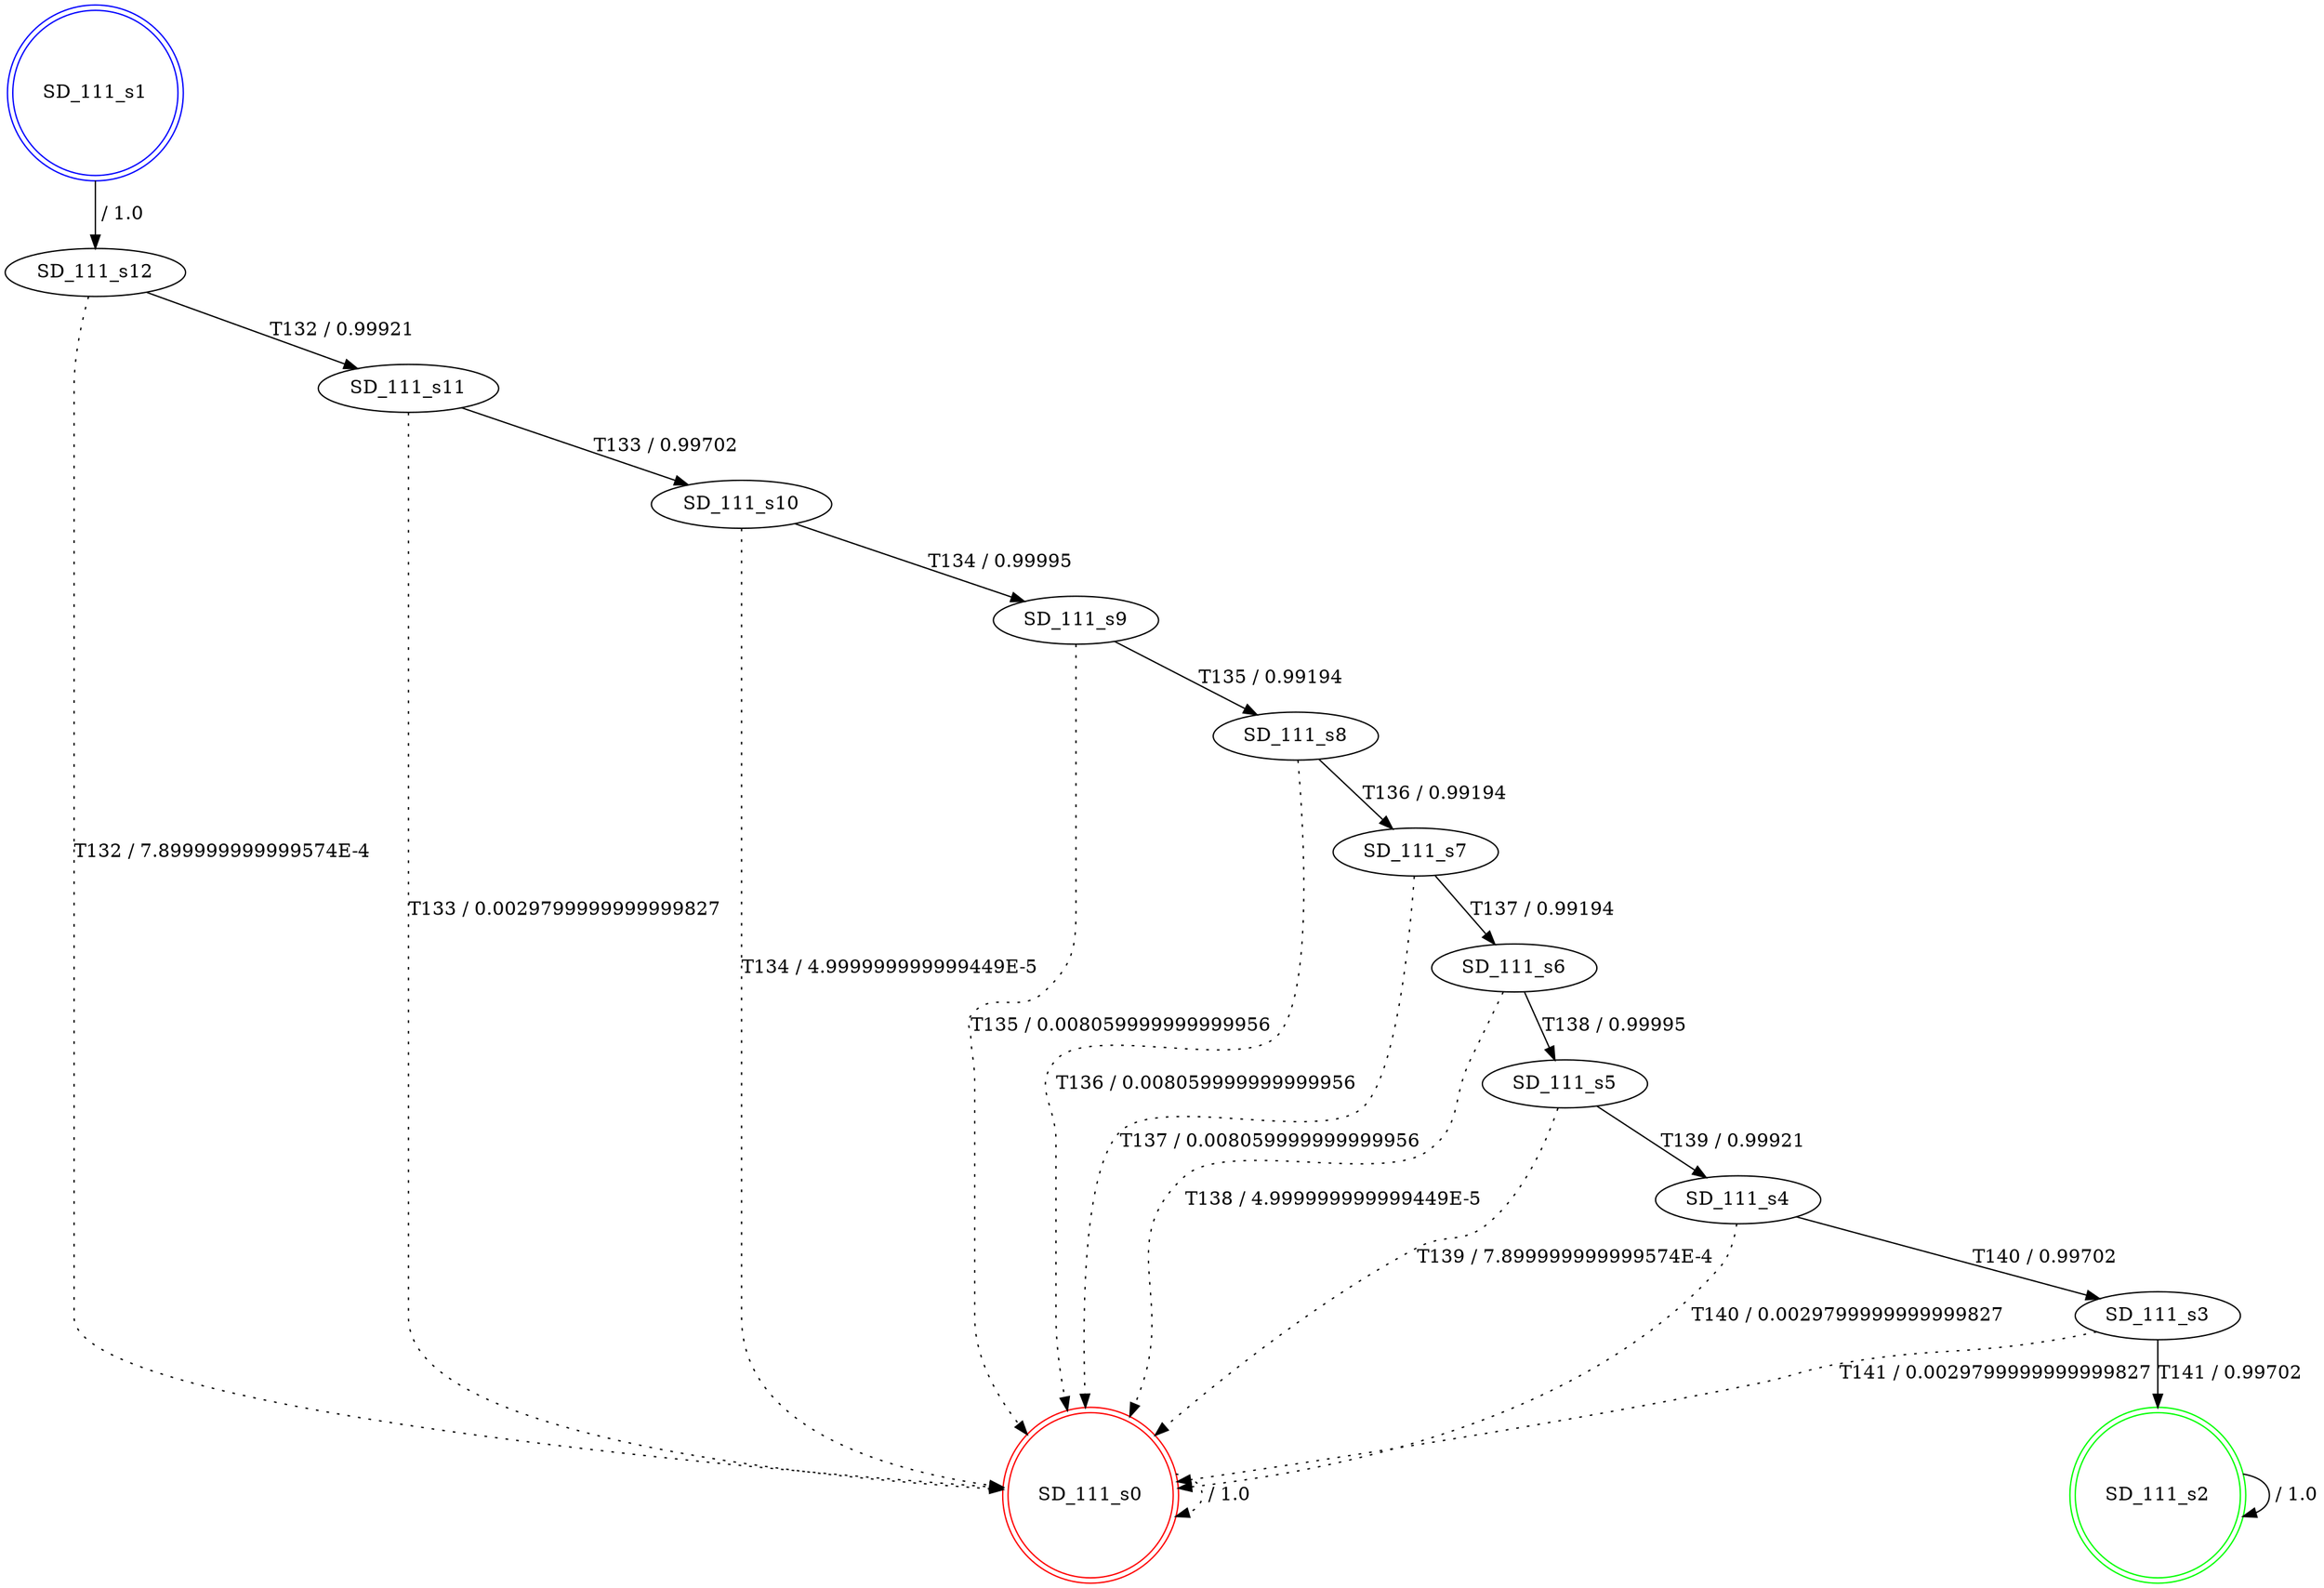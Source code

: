 digraph graphname {
SD_111_s0 [label="SD_111_s0",color=red,shape=doublecircle ];
SD_111_s1 [label="SD_111_s1",color=blue,shape=doublecircle ];
SD_111_s2 [label="SD_111_s2",color=green,shape=doublecircle ];
SD_111_s3 [label="SD_111_s3" ];
SD_111_s4 [label="SD_111_s4" ];
SD_111_s5 [label="SD_111_s5" ];
SD_111_s6 [label="SD_111_s6" ];
SD_111_s7 [label="SD_111_s7" ];
SD_111_s8 [label="SD_111_s8" ];
SD_111_s9 [label="SD_111_s9" ];
SD_111_s10 [label="SD_111_s10" ];
SD_111_s11 [label="SD_111_s11" ];
SD_111_s12 [label="SD_111_s12" ];
SD_111_s0 -> SD_111_s0 [label=" / 1.0", style=dotted];
SD_111_s1 -> SD_111_s12 [label=" / 1.0"];
SD_111_s2 -> SD_111_s2 [label=" / 1.0"];
SD_111_s3 -> SD_111_s2 [label="T141 / 0.99702"];
SD_111_s3 -> SD_111_s0 [label="T141 / 0.0029799999999999827", style=dotted];
SD_111_s4 -> SD_111_s3 [label="T140 / 0.99702"];
SD_111_s4 -> SD_111_s0 [label="T140 / 0.0029799999999999827", style=dotted];
SD_111_s5 -> SD_111_s4 [label="T139 / 0.99921"];
SD_111_s5 -> SD_111_s0 [label="T139 / 7.899999999999574E-4", style=dotted];
SD_111_s6 -> SD_111_s5 [label="T138 / 0.99995"];
SD_111_s6 -> SD_111_s0 [label="T138 / 4.999999999999449E-5", style=dotted];
SD_111_s7 -> SD_111_s6 [label="T137 / 0.99194"];
SD_111_s7 -> SD_111_s0 [label="T137 / 0.008059999999999956", style=dotted];
SD_111_s8 -> SD_111_s7 [label="T136 / 0.99194"];
SD_111_s8 -> SD_111_s0 [label="T136 / 0.008059999999999956", style=dotted];
SD_111_s9 -> SD_111_s8 [label="T135 / 0.99194"];
SD_111_s9 -> SD_111_s0 [label="T135 / 0.008059999999999956", style=dotted];
SD_111_s10 -> SD_111_s9 [label="T134 / 0.99995"];
SD_111_s10 -> SD_111_s0 [label="T134 / 4.999999999999449E-5", style=dotted];
SD_111_s11 -> SD_111_s10 [label="T133 / 0.99702"];
SD_111_s11 -> SD_111_s0 [label="T133 / 0.0029799999999999827", style=dotted];
SD_111_s12 -> SD_111_s11 [label="T132 / 0.99921"];
SD_111_s12 -> SD_111_s0 [label="T132 / 7.899999999999574E-4", style=dotted];
}